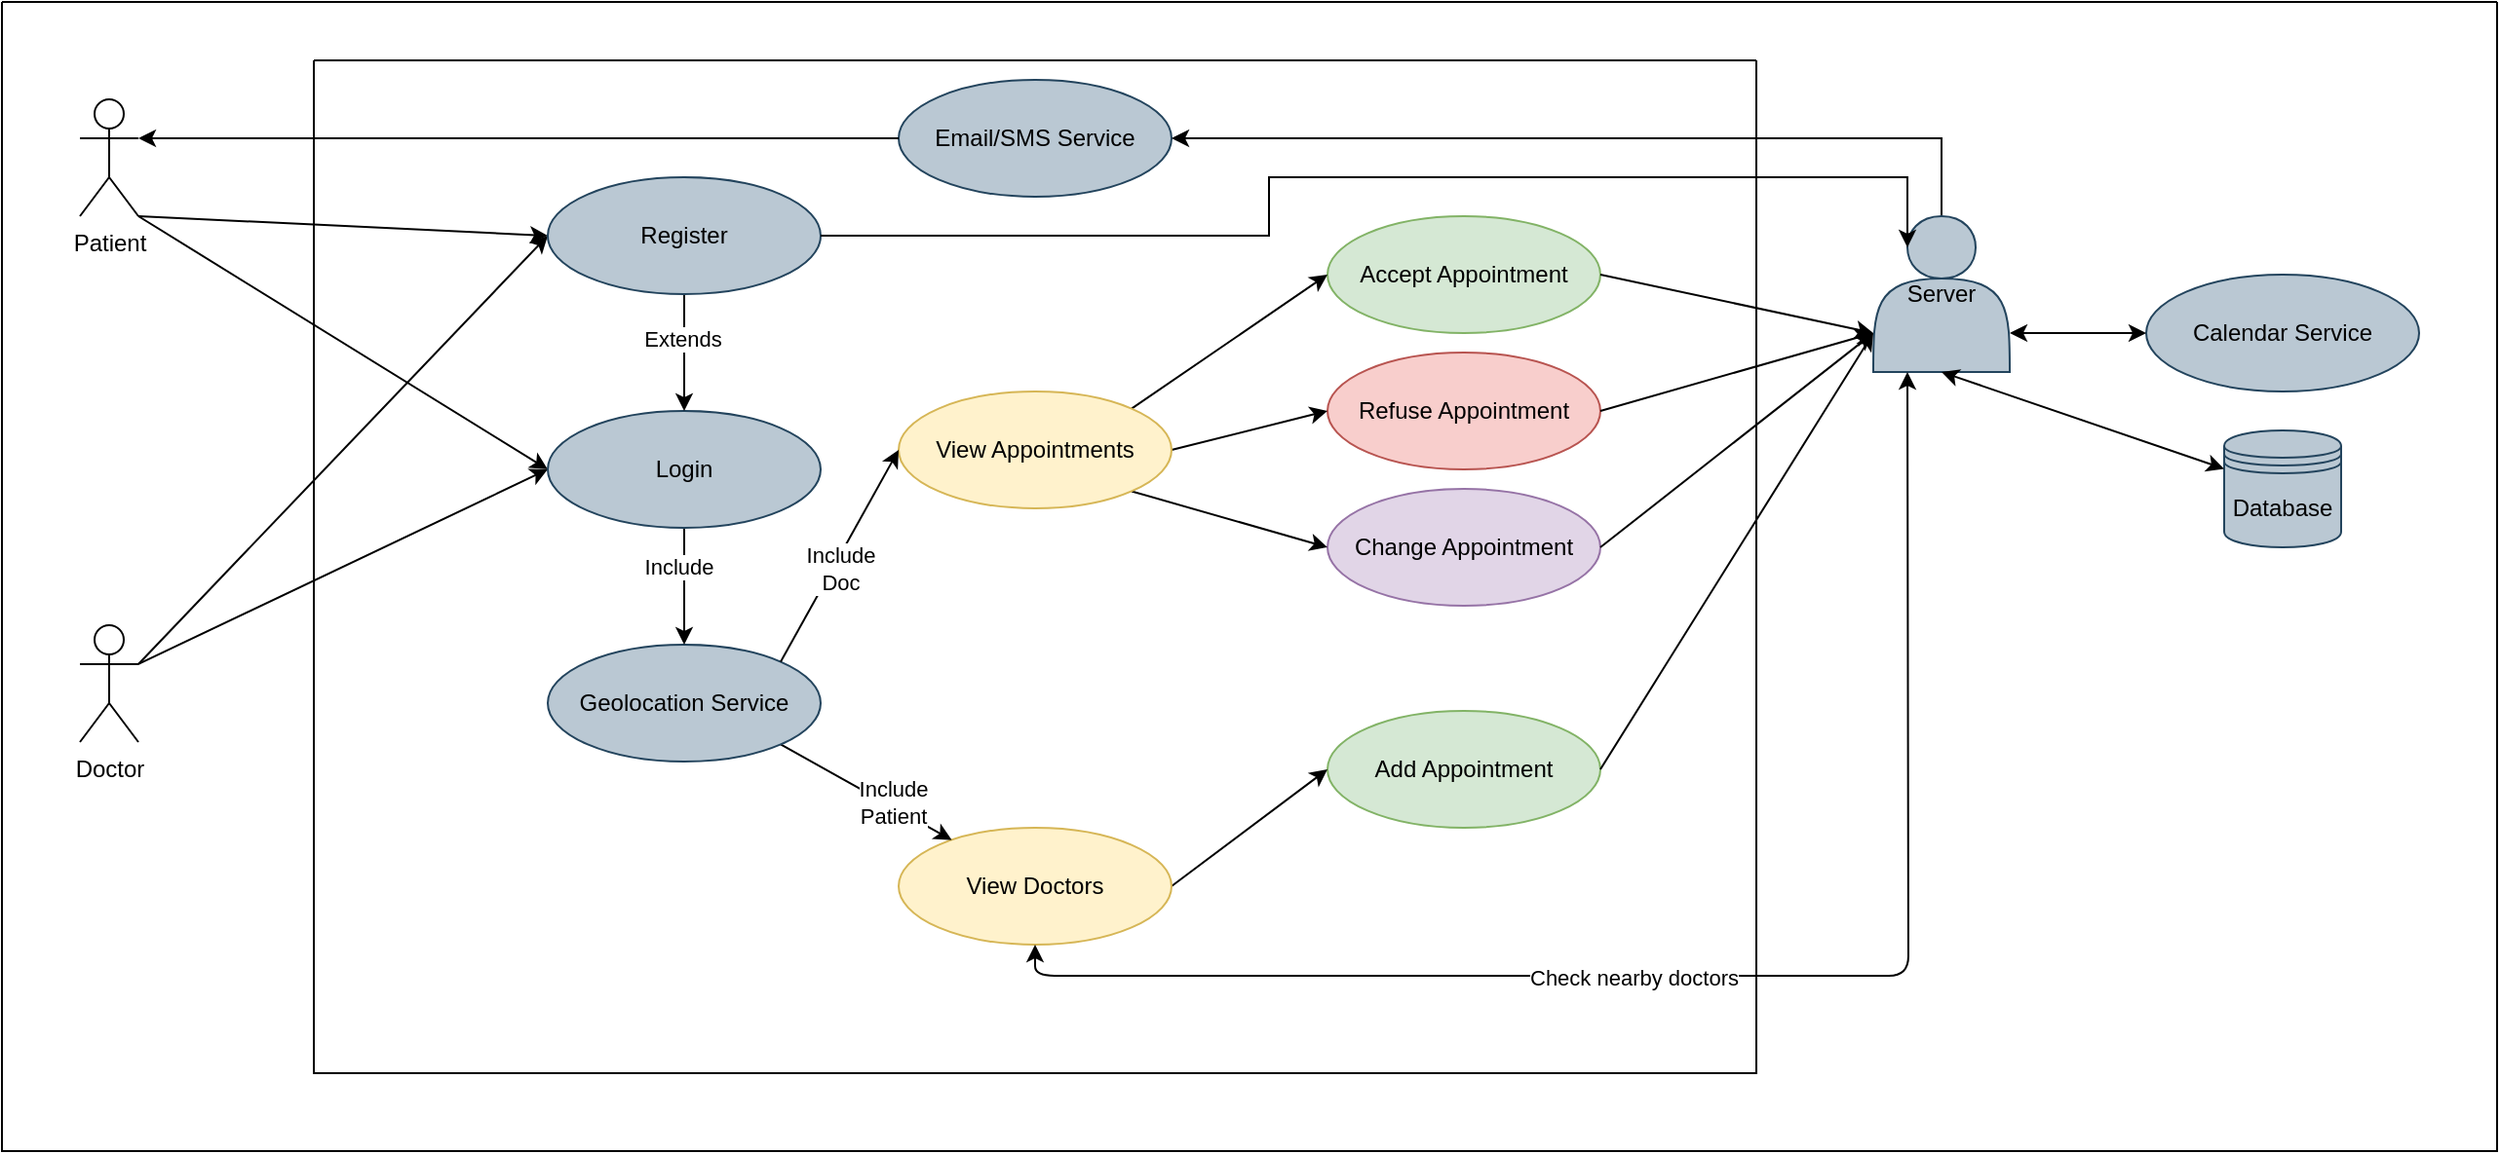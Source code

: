 <mxfile version="14.6.11" type="device"><diagram id="wVEVIZfzSimn31Vq0ctX" name="Page-1"><mxGraphModel dx="1384" dy="655" grid="1" gridSize="10" guides="1" tooltips="1" connect="1" arrows="1" fold="1" page="1" pageScale="1" pageWidth="1169" pageHeight="827" math="0" shadow="0"><root><mxCell id="0"/><mxCell id="1" parent="0"/><mxCell id="mTelsqL57skbycdp_4tM-25" style="rounded=0;orthogonalLoop=1;jettySize=auto;html=1;entryX=0;entryY=0.5;entryDx=0;entryDy=0;exitX=1;exitY=1;exitDx=0;exitDy=0;exitPerimeter=0;" edge="1" parent="1" source="mTelsqL57skbycdp_4tM-1" target="mTelsqL57skbycdp_4tM-13"><mxGeometry relative="1" as="geometry"><mxPoint x="95" y="113" as="sourcePoint"/></mxGeometry></mxCell><mxCell id="mTelsqL57skbycdp_4tM-59" style="rounded=0;orthogonalLoop=1;jettySize=auto;html=1;exitX=1;exitY=1;exitDx=0;exitDy=0;exitPerimeter=0;entryX=0;entryY=0.5;entryDx=0;entryDy=0;strokeColor=#000000;" edge="1" parent="1" source="mTelsqL57skbycdp_4tM-1" target="mTelsqL57skbycdp_4tM-14"><mxGeometry relative="1" as="geometry"/></mxCell><mxCell id="mTelsqL57skbycdp_4tM-1" value="Patient&lt;br&gt;" style="shape=umlActor;verticalLabelPosition=bottom;verticalAlign=top;html=1;outlineConnect=0;" vertex="1" parent="1"><mxGeometry x="80" y="90" width="30" height="60" as="geometry"/></mxCell><mxCell id="mTelsqL57skbycdp_4tM-36" style="rounded=0;orthogonalLoop=1;jettySize=auto;html=1;exitX=1;exitY=0.333;exitDx=0;exitDy=0;exitPerimeter=0;entryX=0;entryY=0.5;entryDx=0;entryDy=0;" edge="1" parent="1" source="mTelsqL57skbycdp_4tM-2" target="mTelsqL57skbycdp_4tM-13"><mxGeometry relative="1" as="geometry"><mxPoint x="110" y="450" as="sourcePoint"/></mxGeometry></mxCell><mxCell id="mTelsqL57skbycdp_4tM-37" style="rounded=0;orthogonalLoop=1;jettySize=auto;html=1;exitX=1;exitY=0.333;exitDx=0;exitDy=0;exitPerimeter=0;entryX=0;entryY=0.5;entryDx=0;entryDy=0;" edge="1" parent="1" source="mTelsqL57skbycdp_4tM-2" target="mTelsqL57skbycdp_4tM-14"><mxGeometry relative="1" as="geometry"><mxPoint x="95" y="460" as="sourcePoint"/></mxGeometry></mxCell><mxCell id="mTelsqL57skbycdp_4tM-2" value="Doctor&lt;br&gt;" style="shape=umlActor;verticalLabelPosition=bottom;verticalAlign=top;html=1;outlineConnect=0;" vertex="1" parent="1"><mxGeometry x="80" y="360" width="30" height="60" as="geometry"/></mxCell><mxCell id="mTelsqL57skbycdp_4tM-6" value="" style="swimlane;startSize=0;" vertex="1" parent="1"><mxGeometry x="200" y="70" width="740" height="520" as="geometry"/></mxCell><mxCell id="mTelsqL57skbycdp_4tM-21" value="Add Appointment" style="ellipse;whiteSpace=wrap;html=1;fillColor=#d5e8d4;strokeColor=#82b366;" vertex="1" parent="mTelsqL57skbycdp_4tM-6"><mxGeometry x="520" y="334" width="140" height="60" as="geometry"/></mxCell><mxCell id="mTelsqL57skbycdp_4tM-20" value="Change Appointment" style="ellipse;whiteSpace=wrap;html=1;fillColor=#e1d5e7;strokeColor=#9673a6;" vertex="1" parent="mTelsqL57skbycdp_4tM-6"><mxGeometry x="520" y="220" width="140" height="60" as="geometry"/></mxCell><mxCell id="mTelsqL57skbycdp_4tM-19" value="Refuse Appointment" style="ellipse;whiteSpace=wrap;html=1;fillColor=#f8cecc;strokeColor=#b85450;" vertex="1" parent="mTelsqL57skbycdp_4tM-6"><mxGeometry x="520" y="150" width="140" height="60" as="geometry"/></mxCell><mxCell id="mTelsqL57skbycdp_4tM-18" value="Accept Appointment" style="ellipse;whiteSpace=wrap;html=1;fillColor=#d5e8d4;strokeColor=#82b366;" vertex="1" parent="mTelsqL57skbycdp_4tM-6"><mxGeometry x="520" y="80" width="140" height="60" as="geometry"/></mxCell><mxCell id="mTelsqL57skbycdp_4tM-30" style="rounded=0;orthogonalLoop=1;jettySize=auto;html=1;exitX=1;exitY=0.5;exitDx=0;exitDy=0;entryX=0;entryY=0.5;entryDx=0;entryDy=0;" edge="1" parent="mTelsqL57skbycdp_4tM-6" source="mTelsqL57skbycdp_4tM-17" target="mTelsqL57skbycdp_4tM-21"><mxGeometry relative="1" as="geometry"/></mxCell><mxCell id="mTelsqL57skbycdp_4tM-17" value="View Doctors" style="ellipse;whiteSpace=wrap;html=1;fillColor=#fff2cc;strokeColor=#d6b656;" vertex="1" parent="mTelsqL57skbycdp_4tM-6"><mxGeometry x="300" y="394" width="140" height="60" as="geometry"/></mxCell><mxCell id="mTelsqL57skbycdp_4tM-31" style="rounded=0;orthogonalLoop=1;jettySize=auto;html=1;exitX=1;exitY=1;exitDx=0;exitDy=0;entryX=0;entryY=0.5;entryDx=0;entryDy=0;" edge="1" parent="mTelsqL57skbycdp_4tM-6" source="mTelsqL57skbycdp_4tM-16" target="mTelsqL57skbycdp_4tM-20"><mxGeometry relative="1" as="geometry"/></mxCell><mxCell id="mTelsqL57skbycdp_4tM-32" style="rounded=0;orthogonalLoop=1;jettySize=auto;html=1;exitX=1;exitY=0.5;exitDx=0;exitDy=0;entryX=0;entryY=0.5;entryDx=0;entryDy=0;" edge="1" parent="mTelsqL57skbycdp_4tM-6" source="mTelsqL57skbycdp_4tM-16" target="mTelsqL57skbycdp_4tM-19"><mxGeometry relative="1" as="geometry"/></mxCell><mxCell id="mTelsqL57skbycdp_4tM-33" style="rounded=0;orthogonalLoop=1;jettySize=auto;html=1;exitX=1;exitY=0;exitDx=0;exitDy=0;entryX=0;entryY=0.5;entryDx=0;entryDy=0;" edge="1" parent="mTelsqL57skbycdp_4tM-6" source="mTelsqL57skbycdp_4tM-16" target="mTelsqL57skbycdp_4tM-18"><mxGeometry relative="1" as="geometry"/></mxCell><mxCell id="mTelsqL57skbycdp_4tM-16" value="View Appointments" style="ellipse;whiteSpace=wrap;html=1;fillColor=#fff2cc;strokeColor=#d6b656;" vertex="1" parent="mTelsqL57skbycdp_4tM-6"><mxGeometry x="300" y="170" width="140" height="60" as="geometry"/></mxCell><mxCell id="mTelsqL57skbycdp_4tM-29" style="rounded=0;orthogonalLoop=1;jettySize=auto;html=1;exitX=1;exitY=1;exitDx=0;exitDy=0;" edge="1" parent="mTelsqL57skbycdp_4tM-6" source="mTelsqL57skbycdp_4tM-15" target="mTelsqL57skbycdp_4tM-17"><mxGeometry relative="1" as="geometry"/></mxCell><mxCell id="mTelsqL57skbycdp_4tM-42" value="Include&lt;br&gt;Patient" style="edgeLabel;html=1;align=center;verticalAlign=middle;resizable=0;points=[];" vertex="1" connectable="0" parent="mTelsqL57skbycdp_4tM-29"><mxGeometry x="0.264" y="3" relative="1" as="geometry"><mxPoint y="1" as="offset"/></mxGeometry></mxCell><mxCell id="mTelsqL57skbycdp_4tM-15" value="Geolocation Service" style="ellipse;whiteSpace=wrap;html=1;fillColor=#bac8d3;strokeColor=#23445d;" vertex="1" parent="mTelsqL57skbycdp_4tM-6"><mxGeometry x="120" y="300" width="140" height="60" as="geometry"/></mxCell><mxCell id="mTelsqL57skbycdp_4tM-27" style="edgeStyle=orthogonalEdgeStyle;rounded=0;orthogonalLoop=1;jettySize=auto;html=1;exitX=0.5;exitY=1;exitDx=0;exitDy=0;entryX=0.5;entryY=0;entryDx=0;entryDy=0;" edge="1" parent="mTelsqL57skbycdp_4tM-6" source="mTelsqL57skbycdp_4tM-14" target="mTelsqL57skbycdp_4tM-15"><mxGeometry relative="1" as="geometry"><Array as="points"><mxPoint x="190" y="270"/><mxPoint x="190" y="270"/></Array></mxGeometry></mxCell><mxCell id="mTelsqL57skbycdp_4tM-48" value="Include" style="edgeLabel;html=1;align=center;verticalAlign=middle;resizable=0;points=[];" vertex="1" connectable="0" parent="mTelsqL57skbycdp_4tM-27"><mxGeometry x="-0.35" y="-3" relative="1" as="geometry"><mxPoint as="offset"/></mxGeometry></mxCell><mxCell id="mTelsqL57skbycdp_4tM-14" value="Login" style="ellipse;whiteSpace=wrap;html=1;fillColor=#bac8d3;strokeColor=#23445d;" vertex="1" parent="mTelsqL57skbycdp_4tM-6"><mxGeometry x="120" y="180" width="140" height="60" as="geometry"/></mxCell><mxCell id="mTelsqL57skbycdp_4tM-26" style="edgeStyle=orthogonalEdgeStyle;rounded=0;orthogonalLoop=1;jettySize=auto;html=1;exitX=0.5;exitY=1;exitDx=0;exitDy=0;entryX=0.5;entryY=0;entryDx=0;entryDy=0;" edge="1" parent="mTelsqL57skbycdp_4tM-6" source="mTelsqL57skbycdp_4tM-13" target="mTelsqL57skbycdp_4tM-14"><mxGeometry relative="1" as="geometry"/></mxCell><mxCell id="mTelsqL57skbycdp_4tM-60" value="Extends" style="edgeLabel;html=1;align=center;verticalAlign=middle;resizable=0;points=[];" vertex="1" connectable="0" parent="mTelsqL57skbycdp_4tM-26"><mxGeometry x="-0.228" y="-1" relative="1" as="geometry"><mxPoint as="offset"/></mxGeometry></mxCell><mxCell id="mTelsqL57skbycdp_4tM-13" value="Register" style="ellipse;whiteSpace=wrap;html=1;fillColor=#bac8d3;strokeColor=#23445d;" vertex="1" parent="mTelsqL57skbycdp_4tM-6"><mxGeometry x="120" y="60" width="140" height="60" as="geometry"/></mxCell><mxCell id="mTelsqL57skbycdp_4tM-12" value="Email/SMS Service" style="ellipse;whiteSpace=wrap;html=1;fillColor=#bac8d3;strokeColor=#23445d;" vertex="1" parent="mTelsqL57skbycdp_4tM-6"><mxGeometry x="300" y="10" width="140" height="60" as="geometry"/></mxCell><mxCell id="mTelsqL57skbycdp_4tM-28" style="rounded=0;orthogonalLoop=1;jettySize=auto;html=1;exitX=1;exitY=0;exitDx=0;exitDy=0;entryX=0;entryY=0.5;entryDx=0;entryDy=0;" edge="1" parent="mTelsqL57skbycdp_4tM-6" source="mTelsqL57skbycdp_4tM-15" target="mTelsqL57skbycdp_4tM-16"><mxGeometry relative="1" as="geometry"/></mxCell><mxCell id="mTelsqL57skbycdp_4tM-41" value="Include &lt;br&gt;Doc" style="edgeLabel;html=1;align=center;verticalAlign=middle;resizable=0;points=[];" vertex="1" connectable="0" parent="mTelsqL57skbycdp_4tM-28"><mxGeometry x="-0.553" relative="1" as="geometry"><mxPoint x="17" y="-24" as="offset"/></mxGeometry></mxCell><mxCell id="mTelsqL57skbycdp_4tM-34" style="edgeStyle=orthogonalEdgeStyle;rounded=0;orthogonalLoop=1;jettySize=auto;html=1;exitX=0.5;exitY=0;exitDx=0;exitDy=0;entryX=1;entryY=0.5;entryDx=0;entryDy=0;" edge="1" parent="1" source="mTelsqL57skbycdp_4tM-23" target="mTelsqL57skbycdp_4tM-12"><mxGeometry relative="1" as="geometry"><Array as="points"><mxPoint x="930" y="110"/><mxPoint x="930" y="110"/></Array></mxGeometry></mxCell><mxCell id="mTelsqL57skbycdp_4tM-23" value="Server" style="shape=actor;whiteSpace=wrap;html=1;fillColor=#bac8d3;strokeColor=#23445d;" vertex="1" parent="1"><mxGeometry x="1000" y="150" width="70" height="80" as="geometry"/></mxCell><mxCell id="mTelsqL57skbycdp_4tM-24" value="Database" style="shape=datastore;whiteSpace=wrap;html=1;fillColor=#bac8d3;strokeColor=#23445d;" vertex="1" parent="1"><mxGeometry x="1180" y="260" width="60" height="60" as="geometry"/></mxCell><mxCell id="mTelsqL57skbycdp_4tM-35" style="edgeStyle=orthogonalEdgeStyle;rounded=0;orthogonalLoop=1;jettySize=auto;html=1;" edge="1" parent="1" source="mTelsqL57skbycdp_4tM-12"><mxGeometry relative="1" as="geometry"><mxPoint x="110" y="110" as="targetPoint"/></mxGeometry></mxCell><mxCell id="mTelsqL57skbycdp_4tM-43" style="edgeStyle=none;rounded=0;orthogonalLoop=1;jettySize=auto;html=1;exitX=1;exitY=0.5;exitDx=0;exitDy=0;entryX=0;entryY=0.75;entryDx=0;entryDy=0;" edge="1" parent="1" source="mTelsqL57skbycdp_4tM-18" target="mTelsqL57skbycdp_4tM-23"><mxGeometry relative="1" as="geometry"/></mxCell><mxCell id="mTelsqL57skbycdp_4tM-44" style="edgeStyle=none;rounded=0;orthogonalLoop=1;jettySize=auto;html=1;exitX=1;exitY=0.5;exitDx=0;exitDy=0;" edge="1" parent="1" source="mTelsqL57skbycdp_4tM-19"><mxGeometry relative="1" as="geometry"><mxPoint x="1000" y="210" as="targetPoint"/></mxGeometry></mxCell><mxCell id="mTelsqL57skbycdp_4tM-45" style="edgeStyle=none;rounded=0;orthogonalLoop=1;jettySize=auto;html=1;exitX=1;exitY=0.5;exitDx=0;exitDy=0;" edge="1" parent="1" source="mTelsqL57skbycdp_4tM-20"><mxGeometry relative="1" as="geometry"><mxPoint x="1000" y="210" as="targetPoint"/></mxGeometry></mxCell><mxCell id="mTelsqL57skbycdp_4tM-46" style="edgeStyle=none;rounded=0;orthogonalLoop=1;jettySize=auto;html=1;exitX=1;exitY=0.5;exitDx=0;exitDy=0;" edge="1" parent="1" source="mTelsqL57skbycdp_4tM-21"><mxGeometry relative="1" as="geometry"><mxPoint x="1000" y="210" as="targetPoint"/></mxGeometry></mxCell><mxCell id="mTelsqL57skbycdp_4tM-47" style="edgeStyle=orthogonalEdgeStyle;rounded=0;orthogonalLoop=1;jettySize=auto;html=1;exitX=1;exitY=0.5;exitDx=0;exitDy=0;entryX=0.25;entryY=0.2;entryDx=0;entryDy=0;entryPerimeter=0;fillColor=#b0e3e6;" edge="1" parent="1" source="mTelsqL57skbycdp_4tM-13" target="mTelsqL57skbycdp_4tM-23"><mxGeometry relative="1" as="geometry"><Array as="points"><mxPoint x="690" y="160"/><mxPoint x="690" y="130"/><mxPoint x="1018" y="130"/></Array></mxGeometry></mxCell><mxCell id="mTelsqL57skbycdp_4tM-51" value="" style="endArrow=classic;startArrow=classic;html=1;entryX=0.5;entryY=1;entryDx=0;entryDy=0;" edge="1" parent="1" source="mTelsqL57skbycdp_4tM-24" target="mTelsqL57skbycdp_4tM-23"><mxGeometry width="50" height="50" relative="1" as="geometry"><mxPoint x="990" y="330" as="sourcePoint"/><mxPoint x="1040" y="280" as="targetPoint"/></mxGeometry></mxCell><mxCell id="mTelsqL57skbycdp_4tM-54" value="" style="endArrow=classic;startArrow=classic;html=1;exitX=0.5;exitY=1;exitDx=0;exitDy=0;entryX=0.25;entryY=1;entryDx=0;entryDy=0;" edge="1" parent="1" source="mTelsqL57skbycdp_4tM-17" target="mTelsqL57skbycdp_4tM-23"><mxGeometry width="50" height="50" relative="1" as="geometry"><mxPoint x="650" y="460" as="sourcePoint"/><mxPoint x="700" y="410" as="targetPoint"/><Array as="points"><mxPoint x="570" y="540"/><mxPoint x="1018" y="540"/></Array></mxGeometry></mxCell><mxCell id="mTelsqL57skbycdp_4tM-55" value="Check nearby doctors" style="edgeLabel;html=1;align=center;verticalAlign=middle;resizable=0;points=[];" vertex="1" connectable="0" parent="mTelsqL57skbycdp_4tM-54"><mxGeometry x="-0.165" y="-1" relative="1" as="geometry"><mxPoint as="offset"/></mxGeometry></mxCell><mxCell id="mTelsqL57skbycdp_4tM-57" value="Calendar Service" style="ellipse;whiteSpace=wrap;html=1;fillColor=#bac8d3;strokeColor=#23445d;" vertex="1" parent="1"><mxGeometry x="1140" y="180" width="140" height="60" as="geometry"/></mxCell><mxCell id="mTelsqL57skbycdp_4tM-58" value="" style="endArrow=classic;startArrow=classic;html=1;strokeColor=#000000;exitX=0;exitY=0.5;exitDx=0;exitDy=0;entryX=1;entryY=0.75;entryDx=0;entryDy=0;" edge="1" parent="1" source="mTelsqL57skbycdp_4tM-57" target="mTelsqL57skbycdp_4tM-23"><mxGeometry width="50" height="50" relative="1" as="geometry"><mxPoint x="780" y="360" as="sourcePoint"/><mxPoint x="830" y="310" as="targetPoint"/></mxGeometry></mxCell><mxCell id="mTelsqL57skbycdp_4tM-63" value="" style="swimlane;startSize=0;" vertex="1" parent="1"><mxGeometry x="40" y="40" width="1280" height="590" as="geometry"/></mxCell></root></mxGraphModel></diagram></mxfile>